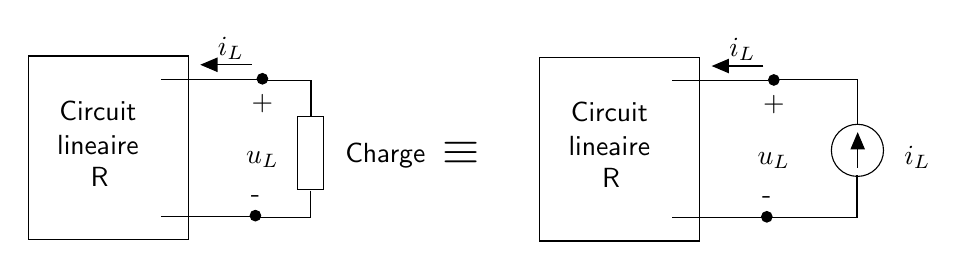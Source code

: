 \begin{tikzpicture}[y=-1cm]
\sf
\filldraw[black] (3.867,4.927) circle (0.067cm);
\path (3.867,4.762) node[text=black,anchor=base] {-};
\filldraw[black] (3.956,3.189) circle (0.067cm);
\path (3.956,3.589) node[text=black,anchor=base] {+};
\filldraw[black] (10.362,4.942) circle (0.067cm);
\path (10.362,4.778) node[text=black,anchor=base] {-};
\filldraw[black] (10.451,3.204) circle (0.067cm);
\path (10.451,3.604) node[text=black,anchor=base] {+};
\draw[black] (0.982,2.9) rectangle (3.016,5.233);
\draw[black] (2.667,3.2) -- (3.882,3.2);
\draw[black] (2.667,4.933) -- (3.882,4.933);
\draw[black] (4.407,3.667) rectangle (4.729,4.6);
\draw[black] (3.951,3.211) -- (4.573,3.211) -- (4.573,3.678);
\draw[black] (4.562,4.611) -- (4.562,4.956) -- (3.873,4.956);
\draw[arrows=-triangle 45,black] (3.822,3.011) -- (3.167,3.011);
\draw[arrows=-triangle 45,black] (10.318,3.027) -- (9.662,3.027);
\draw[arrows=triangle 45-,black] (11.516,3.867) -- (11.516,4.322);
\path (1.867,3.716) node[text=black,anchor=base] {Circuit};
\path (1.867,4.149) node[text=black,anchor=base] {lineaire};
\path (3.956,4.267) node[text=black,anchor=base] {$u_L$};
\path (1.889,4.556) node[text=black,anchor=base] {{\cal R}};
\path (3.556,2.889) node[text=black,anchor=base] {$i_L$};
\path (4.884,4.256) node[text=black,anchor=base west] {Charge};
\path (6.484,4.278) node[text=black,anchor=base] {\fontsize{16.0}{19.2}\selectfont{}$\equiv$};
\path (8.362,4.164) node[text=black,anchor=base] {lineaire};
\path (10.451,4.282) node[text=black,anchor=base] {$u_L$};
\path (11.984,4.282) node[text=black,anchor=base west] {$i_L$};
\path (10.051,2.904) node[text=black,anchor=base] {$i_L$};
\draw[black] (11.513,4.098) circle (0.331cm);
\draw[black] (7.478,2.916) rectangle (9.511,5.249);
\draw[black] (9.162,3.216) -- (10.378,3.216);
\draw[black] (9.162,4.949) -- (10.378,4.949);
\draw[black] (10.462,3.198) -- (11.511,3.198) -- (11.511,3.771);
\draw[black] (10.351,4.949) -- (11.507,4.949) -- (11.507,4.416);
\path (8.362,3.731) node[text=black,anchor=base] {Circuit};
\path (8.384,4.571) node[text=black,anchor=base] {{\cal R}};

\end{tikzpicture}%

%% Configure (x)emacs for this file ...
%% Local Variables:
%% mode: latex
%% End:
